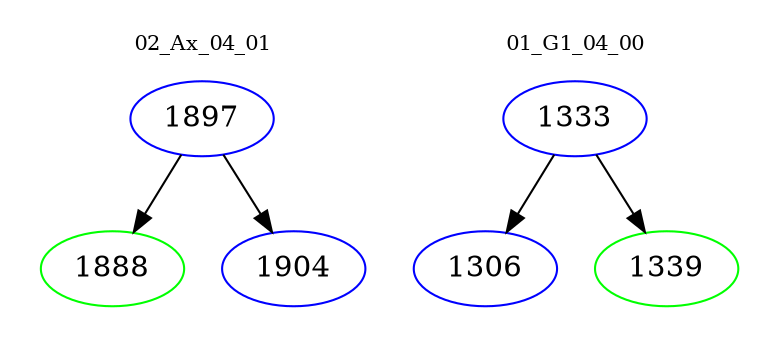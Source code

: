 digraph{
subgraph cluster_0 {
color = white
label = "02_Ax_04_01";
fontsize=10;
T0_1897 [label="1897", color="blue"]
T0_1897 -> T0_1888 [color="black"]
T0_1888 [label="1888", color="green"]
T0_1897 -> T0_1904 [color="black"]
T0_1904 [label="1904", color="blue"]
}
subgraph cluster_1 {
color = white
label = "01_G1_04_00";
fontsize=10;
T1_1333 [label="1333", color="blue"]
T1_1333 -> T1_1306 [color="black"]
T1_1306 [label="1306", color="blue"]
T1_1333 -> T1_1339 [color="black"]
T1_1339 [label="1339", color="green"]
}
}
